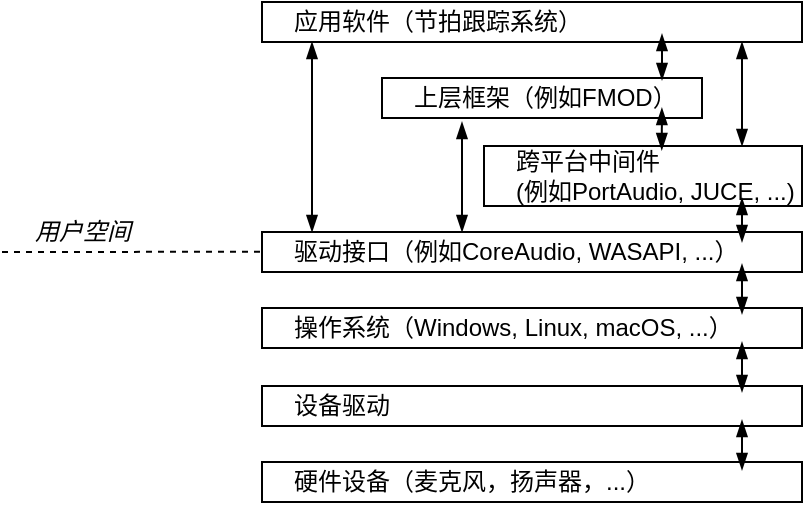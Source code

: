 <mxfile version="18.0.6" type="device"><diagram id="UAU_vy8LSTG8lPf9rXvW" name="第 1 页"><mxGraphModel dx="610" dy="34" grid="0" gridSize="10" guides="1" tooltips="1" connect="1" arrows="1" fold="1" page="0" pageScale="1" pageWidth="827" pageHeight="1169" math="0" shadow="0"><root><mxCell id="0"/><mxCell id="1" parent="0"/><mxCell id="0bWEvgg4tOgkwQstgGsl-1" value="应用软件（节拍跟踪系统）" style="rounded=0;whiteSpace=wrap;html=1;align=left;spacingLeft=14;" parent="1" vertex="1"><mxGeometry x="160" y="720" width="270" height="20" as="geometry"/></mxCell><mxCell id="uaLxKAMuNXpaUTrpF7Sf-1" value="上层框架（例如FMOD）" style="rounded=0;whiteSpace=wrap;html=1;align=left;spacingLeft=14;" parent="1" vertex="1"><mxGeometry x="220" y="758" width="160" height="20" as="geometry"/></mxCell><mxCell id="uaLxKAMuNXpaUTrpF7Sf-2" value="跨平台中间件&lt;br&gt;(例如PortAudio, JUCE, ...)" style="rounded=0;whiteSpace=wrap;html=1;align=left;spacingLeft=14;" parent="1" vertex="1"><mxGeometry x="271" y="792" width="159" height="30" as="geometry"/></mxCell><mxCell id="uaLxKAMuNXpaUTrpF7Sf-4" value="驱动接口（例如CoreAudio, WASAPI, ...）" style="rounded=0;whiteSpace=wrap;html=1;align=left;spacingLeft=14;" parent="1" vertex="1"><mxGeometry x="160" y="835" width="270" height="20" as="geometry"/></mxCell><mxCell id="uaLxKAMuNXpaUTrpF7Sf-5" value="操作系统（Windows, Linux, macOS, ...）" style="rounded=0;whiteSpace=wrap;html=1;align=left;spacingLeft=14;" parent="1" vertex="1"><mxGeometry x="160" y="873" width="270" height="20" as="geometry"/></mxCell><mxCell id="uaLxKAMuNXpaUTrpF7Sf-6" value="设备驱动" style="rounded=0;whiteSpace=wrap;html=1;align=left;spacingLeft=14;" parent="1" vertex="1"><mxGeometry x="160" y="912" width="270" height="20" as="geometry"/></mxCell><mxCell id="uaLxKAMuNXpaUTrpF7Sf-7" value="硬件设备（麦克风，扬声器，...）" style="rounded=0;whiteSpace=wrap;html=1;align=left;spacingLeft=14;" parent="1" vertex="1"><mxGeometry x="160" y="950" width="270" height="20" as="geometry"/></mxCell><mxCell id="uaLxKAMuNXpaUTrpF7Sf-9" value="" style="endArrow=blockThin;startArrow=blockThin;html=1;rounded=0;endFill=1;startFill=1;" parent="1" edge="1"><mxGeometry width="50" height="50" relative="1" as="geometry"><mxPoint x="185" y="835" as="sourcePoint"/><mxPoint x="185" y="740" as="targetPoint"/></mxGeometry></mxCell><mxCell id="uaLxKAMuNXpaUTrpF7Sf-11" value="" style="endArrow=blockThin;startArrow=blockThin;html=1;rounded=0;endFill=1;startFill=1;" parent="1" edge="1"><mxGeometry width="50" height="50" relative="1" as="geometry"><mxPoint x="260" y="835" as="sourcePoint"/><mxPoint x="260" y="780" as="targetPoint"/></mxGeometry></mxCell><mxCell id="uaLxKAMuNXpaUTrpF7Sf-12" value="" style="endArrow=blockThin;startArrow=blockThin;html=1;rounded=0;endFill=1;startFill=1;" parent="1" edge="1"><mxGeometry width="50" height="50" relative="1" as="geometry"><mxPoint x="400" y="840" as="sourcePoint"/><mxPoint x="400" y="818" as="targetPoint"/></mxGeometry></mxCell><mxCell id="uaLxKAMuNXpaUTrpF7Sf-13" value="" style="endArrow=blockThin;startArrow=blockThin;html=1;rounded=0;endFill=1;startFill=1;" parent="1" edge="1"><mxGeometry width="50" height="50" relative="1" as="geometry"><mxPoint x="400" y="876" as="sourcePoint"/><mxPoint x="400" y="851" as="targetPoint"/></mxGeometry></mxCell><mxCell id="uaLxKAMuNXpaUTrpF7Sf-14" value="" style="endArrow=blockThin;startArrow=blockThin;html=1;rounded=0;endFill=1;startFill=1;" parent="1" edge="1"><mxGeometry width="50" height="50" relative="1" as="geometry"><mxPoint x="400" y="915" as="sourcePoint"/><mxPoint x="400" y="890" as="targetPoint"/></mxGeometry></mxCell><mxCell id="uaLxKAMuNXpaUTrpF7Sf-15" value="" style="endArrow=blockThin;startArrow=blockThin;html=1;rounded=0;endFill=1;startFill=1;" parent="1" edge="1"><mxGeometry width="50" height="50" relative="1" as="geometry"><mxPoint x="400" y="954" as="sourcePoint"/><mxPoint x="400" y="929" as="targetPoint"/></mxGeometry></mxCell><mxCell id="uaLxKAMuNXpaUTrpF7Sf-16" value="" style="endArrow=blockThin;startArrow=blockThin;html=1;rounded=0;endFill=1;startFill=1;exitX=0.559;exitY=0.067;exitDx=0;exitDy=0;exitPerimeter=0;" parent="1" source="uaLxKAMuNXpaUTrpF7Sf-2" edge="1"><mxGeometry width="50" height="50" relative="1" as="geometry"><mxPoint x="359.96" y="792" as="sourcePoint"/><mxPoint x="359.96" y="773" as="targetPoint"/></mxGeometry></mxCell><mxCell id="uaLxKAMuNXpaUTrpF7Sf-17" value="" style="endArrow=blockThin;startArrow=blockThin;html=1;rounded=0;endFill=1;startFill=1;" parent="1" edge="1"><mxGeometry width="50" height="50" relative="1" as="geometry"><mxPoint x="360" y="759" as="sourcePoint"/><mxPoint x="360" y="736" as="targetPoint"/></mxGeometry></mxCell><mxCell id="uaLxKAMuNXpaUTrpF7Sf-18" value="" style="endArrow=blockThin;startArrow=blockThin;html=1;rounded=0;endFill=1;startFill=1;" parent="1" edge="1"><mxGeometry width="50" height="50" relative="1" as="geometry"><mxPoint x="400" y="792" as="sourcePoint"/><mxPoint x="400" y="740" as="targetPoint"/></mxGeometry></mxCell><mxCell id="uaLxKAMuNXpaUTrpF7Sf-19" value="" style="endArrow=none;dashed=1;html=1;rounded=0;fontColor=default;strokeColor=#000000;" parent="1" edge="1"><mxGeometry width="50" height="50" relative="1" as="geometry"><mxPoint x="30" y="845" as="sourcePoint"/><mxPoint x="160" y="844.88" as="targetPoint"/></mxGeometry></mxCell><mxCell id="uaLxKAMuNXpaUTrpF7Sf-20" value="&lt;i&gt;用户空间&lt;/i&gt;" style="text;html=1;align=center;verticalAlign=middle;resizable=0;points=[];autosize=1;strokeColor=none;fillColor=none;fontColor=default;" parent="1" vertex="1"><mxGeometry x="41" y="826" width="58" height="18" as="geometry"/></mxCell></root></mxGraphModel></diagram></mxfile>